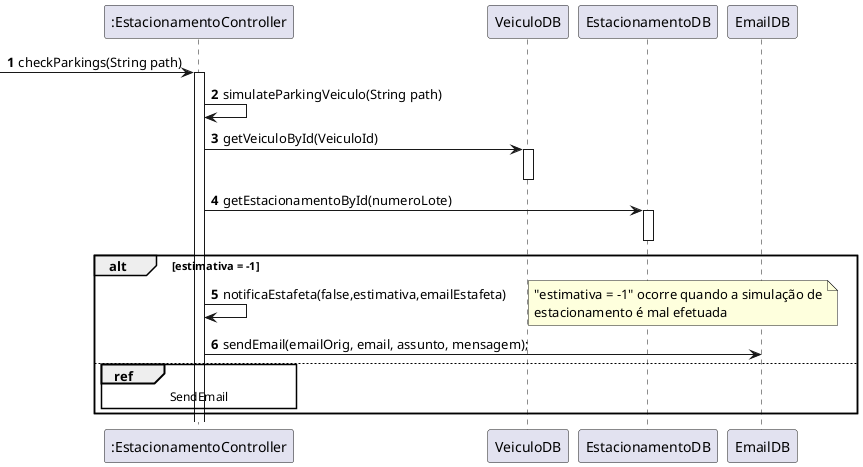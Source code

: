 @startuml
autonumber

participant ":EstacionamentoController" as NCONT

-> NCONT: checkParkings(String path)
activate NCONT

NCONT -> NCONT: simulateParkingVeiculo(String path)
NCONT -> "VeiculoDB": getVeiculoById(VeiculoId)
activate "VeiculoDB"
deactivate "VeiculoDB"
NCONT -> "EstacionamentoDB": getEstacionamentoById(numeroLote)
activate "EstacionamentoDB"
deactivate "EstacionamentoDB"

alt estimativa = -1
    NCONT -> NCONT: notificaEstafeta(false,estimativa,emailEstafeta)
    note right: "estimativa = -1" ocorre quando a simulação de\nestacionamento é mal efetuada
    NCONT -> "EmailDB": sendEmail(emailOrig, email, assunto, mensagem);
else
    ref over NCONT
    SendEmail
    end ref
end
@enduml